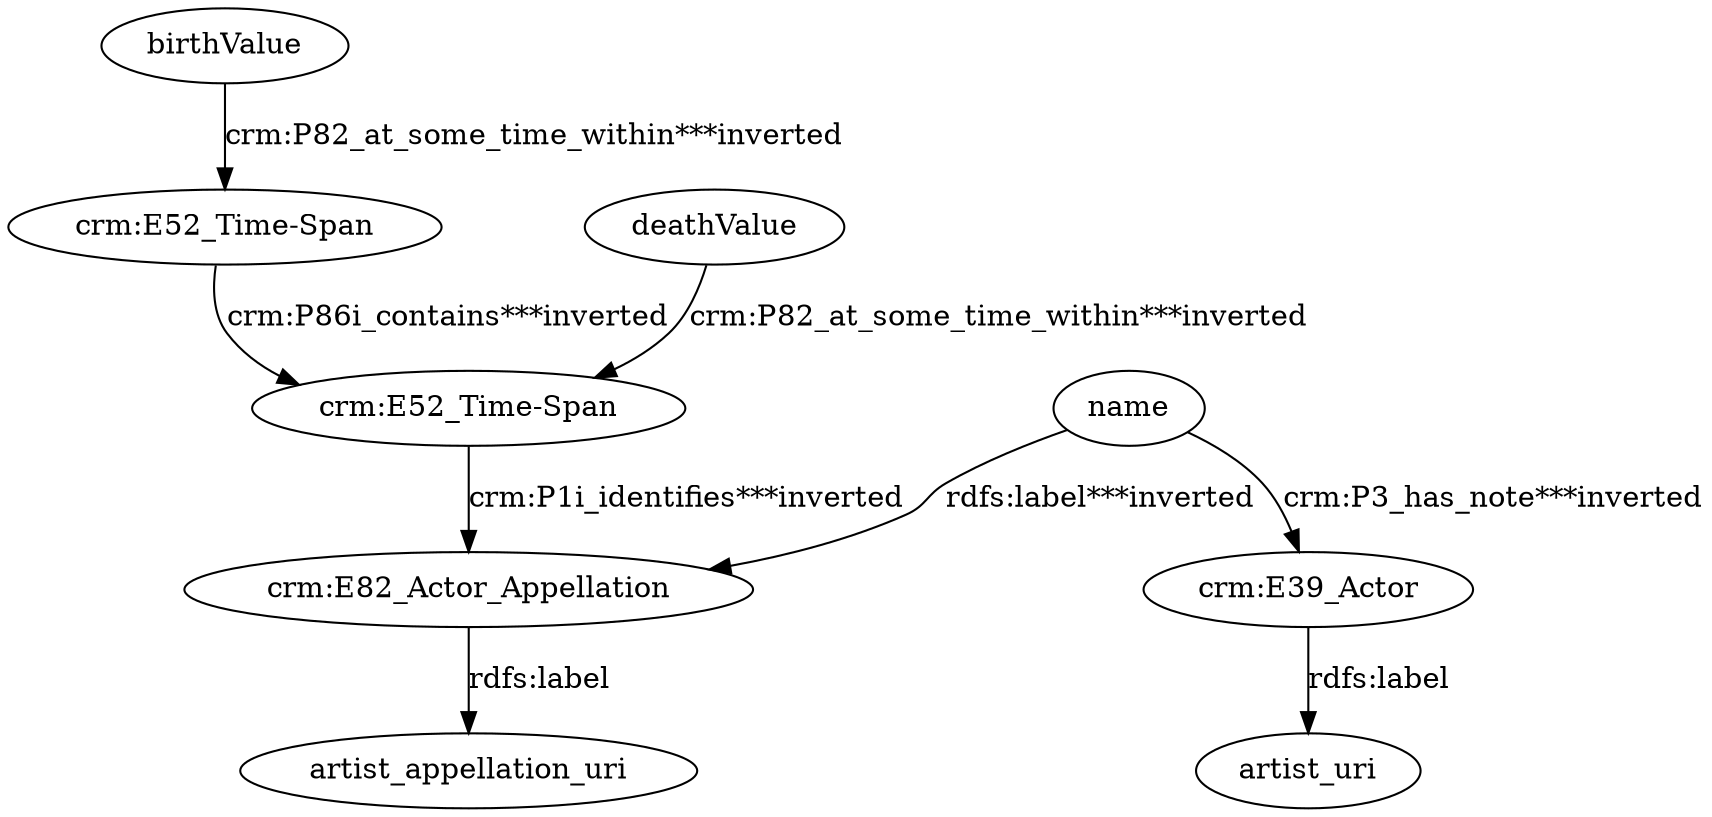 digraph {
  birthValue [type=attribute_name,label=birthValue]
  "crm:E52_Time-Span1" [type=class_uri,label="crm:E52_Time-Span"]
  "crm:E39_Actor1" [type=class_uri,label="crm:E39_Actor"]
  artist_uri [type=attribute_name,label=artist_uri]
  "crm:E52_Time-Span2" [type=class_uri,label="crm:E52_Time-Span"]
  "crm:E82_Actor_Appellation1" [type=class_uri,label="crm:E82_Actor_Appellation"]
  artist_appellation_uri [type=attribute_name,label=artist_appellation_uri]
  deathValue [type=attribute_name,label=deathValue]
  name [type=attribute_name,label=name]
  birthValue -> "crm:E52_Time-Span1" [type=st_property_uri,label="crm:P82_at_some_time_within***inverted",weight=1]
  "crm:E39_Actor1" -> artist_uri [label="rdfs:label",type=st_property_uri]
  "crm:E52_Time-Span1" -> "crm:E52_Time-Span2" [type=direct_property_uri,label="crm:P86i_contains***inverted",weight=1]
  "crm:E52_Time-Span2" -> "crm:E82_Actor_Appellation1" [type=inherited,label="crm:P1i_identifies***inverted",weight=4]
  "crm:E82_Actor_Appellation1" -> artist_appellation_uri [label="rdfs:label",type=st_property_uri]
  deathValue -> "crm:E52_Time-Span2" [type=st_property_uri,label="crm:P82_at_some_time_within***inverted",weight=1]
  name -> "crm:E39_Actor1" [type=st_property_uri,label="crm:P3_has_note***inverted",weight=1]
  name -> "crm:E82_Actor_Appellation1" [type=st_property_uri,label="rdfs:label***inverted",weight=1]
}
